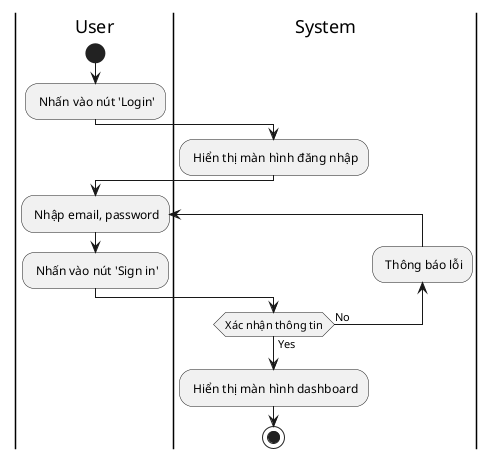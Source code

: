 @startuml
|User|
start
: Nhấn vào nút 'Login';
|System|
: Hiển thị màn hình đăng nhập;
|User|
repeat : Nhập email, password;
: Nhấn vào nút 'Sign in';
|System|
backward : Thông báo lỗi;
repeat while (Xác nhận thông tin) is (No) not (Yes)
: Hiển thị màn hình dashboard;
stop
@enduml